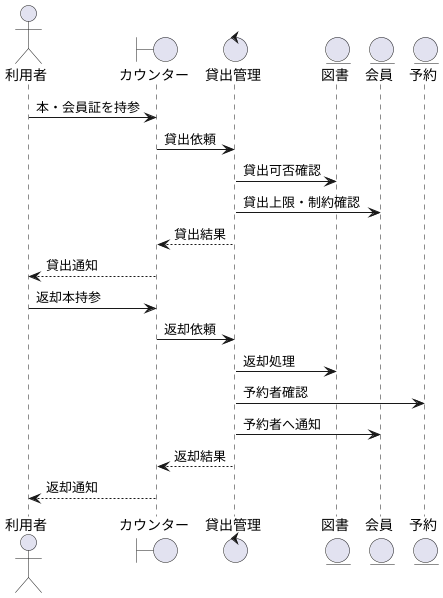 @startuml kouka_robustness
actor 利用者
boundary カウンター
control 貸出管理
entity 図書
entity 会員
entity 予約

利用者 -> カウンター : 本・会員証を持参
カウンター -> 貸出管理 : 貸出依頼
貸出管理 -> 図書 : 貸出可否確認
貸出管理 -> 会員 : 貸出上限・制約確認
貸出管理 --> カウンター : 貸出結果
カウンター --> 利用者 : 貸出通知

利用者 -> カウンター : 返却本持参
カウンター -> 貸出管理 : 返却依頼
貸出管理 -> 図書 : 返却処理
貸出管理 -> 予約 : 予約者確認
貸出管理 -> 会員 : 予約者へ通知
貸出管理 --> カウンター : 返却結果
カウンター --> 利用者 : 返却通知
@enduml
